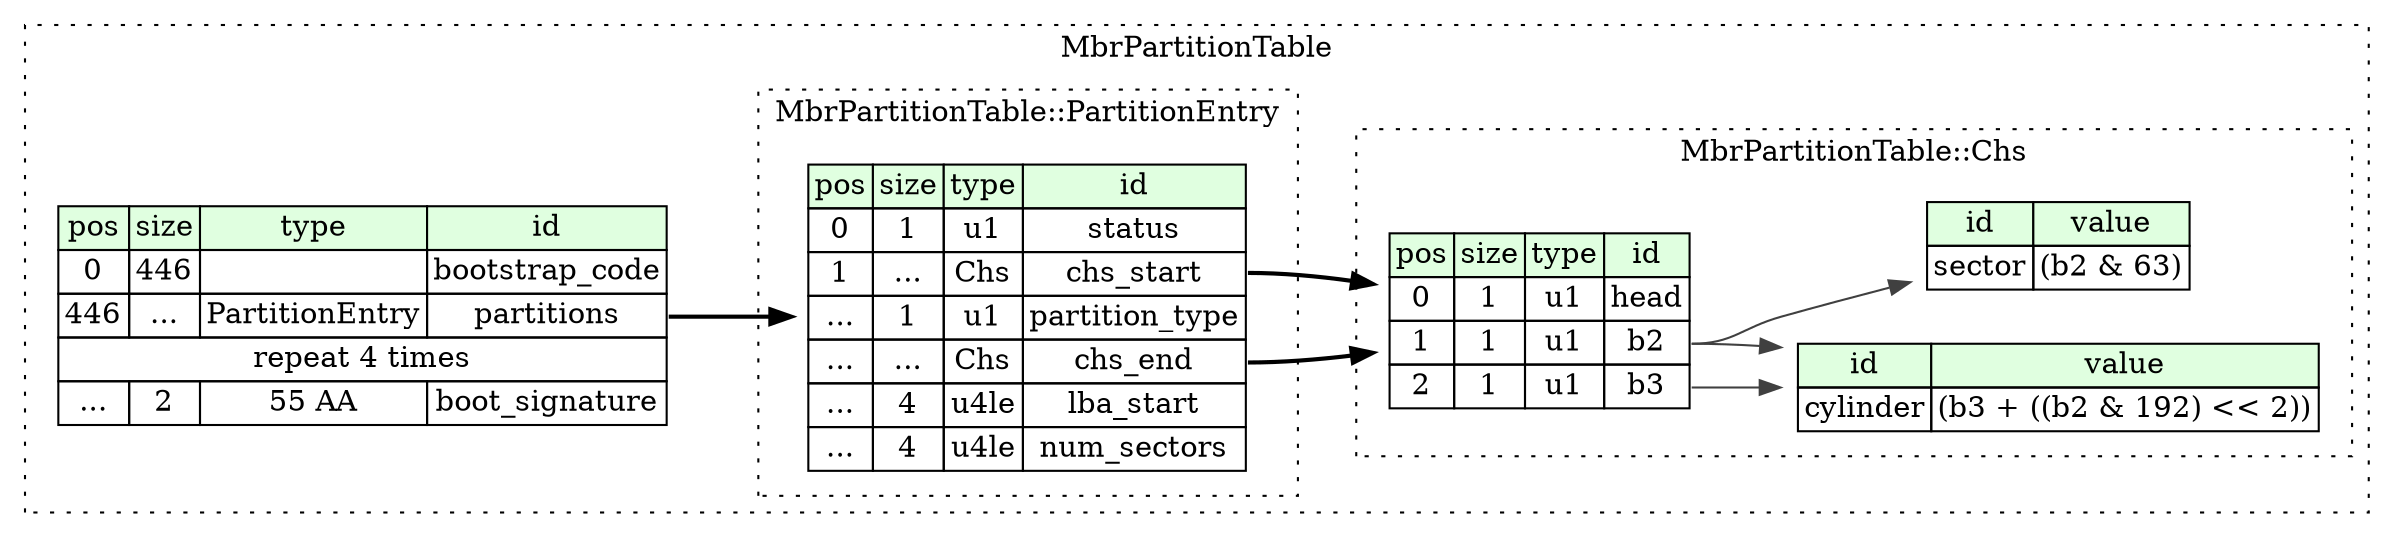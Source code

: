 digraph {
	rankdir=LR;
	node [shape=plaintext];
	subgraph cluster__mbr_partition_table {
		label="MbrPartitionTable";
		graph[style=dotted];

		mbr_partition_table__seq [label=<<TABLE BORDER="0" CELLBORDER="1" CELLSPACING="0">
			<TR><TD BGCOLOR="#E0FFE0">pos</TD><TD BGCOLOR="#E0FFE0">size</TD><TD BGCOLOR="#E0FFE0">type</TD><TD BGCOLOR="#E0FFE0">id</TD></TR>
			<TR><TD PORT="bootstrap_code_pos">0</TD><TD PORT="bootstrap_code_size">446</TD><TD></TD><TD PORT="bootstrap_code_type">bootstrap_code</TD></TR>
			<TR><TD PORT="partitions_pos">446</TD><TD PORT="partitions_size">...</TD><TD>PartitionEntry</TD><TD PORT="partitions_type">partitions</TD></TR>
			<TR><TD COLSPAN="4" PORT="partitions__repeat">repeat 4 times</TD></TR>
			<TR><TD PORT="boot_signature_pos">...</TD><TD PORT="boot_signature_size">2</TD><TD>55 AA</TD><TD PORT="boot_signature_type">boot_signature</TD></TR>
		</TABLE>>];
		subgraph cluster__partition_entry {
			label="MbrPartitionTable::PartitionEntry";
			graph[style=dotted];

			partition_entry__seq [label=<<TABLE BORDER="0" CELLBORDER="1" CELLSPACING="0">
				<TR><TD BGCOLOR="#E0FFE0">pos</TD><TD BGCOLOR="#E0FFE0">size</TD><TD BGCOLOR="#E0FFE0">type</TD><TD BGCOLOR="#E0FFE0">id</TD></TR>
				<TR><TD PORT="status_pos">0</TD><TD PORT="status_size">1</TD><TD>u1</TD><TD PORT="status_type">status</TD></TR>
				<TR><TD PORT="chs_start_pos">1</TD><TD PORT="chs_start_size">...</TD><TD>Chs</TD><TD PORT="chs_start_type">chs_start</TD></TR>
				<TR><TD PORT="partition_type_pos">...</TD><TD PORT="partition_type_size">1</TD><TD>u1</TD><TD PORT="partition_type_type">partition_type</TD></TR>
				<TR><TD PORT="chs_end_pos">...</TD><TD PORT="chs_end_size">...</TD><TD>Chs</TD><TD PORT="chs_end_type">chs_end</TD></TR>
				<TR><TD PORT="lba_start_pos">...</TD><TD PORT="lba_start_size">4</TD><TD>u4le</TD><TD PORT="lba_start_type">lba_start</TD></TR>
				<TR><TD PORT="num_sectors_pos">...</TD><TD PORT="num_sectors_size">4</TD><TD>u4le</TD><TD PORT="num_sectors_type">num_sectors</TD></TR>
			</TABLE>>];
		}
		subgraph cluster__chs {
			label="MbrPartitionTable::Chs";
			graph[style=dotted];

			chs__seq [label=<<TABLE BORDER="0" CELLBORDER="1" CELLSPACING="0">
				<TR><TD BGCOLOR="#E0FFE0">pos</TD><TD BGCOLOR="#E0FFE0">size</TD><TD BGCOLOR="#E0FFE0">type</TD><TD BGCOLOR="#E0FFE0">id</TD></TR>
				<TR><TD PORT="head_pos">0</TD><TD PORT="head_size">1</TD><TD>u1</TD><TD PORT="head_type">head</TD></TR>
				<TR><TD PORT="b2_pos">1</TD><TD PORT="b2_size">1</TD><TD>u1</TD><TD PORT="b2_type">b2</TD></TR>
				<TR><TD PORT="b3_pos">2</TD><TD PORT="b3_size">1</TD><TD>u1</TD><TD PORT="b3_type">b3</TD></TR>
			</TABLE>>];
			chs__inst__sector [label=<<TABLE BORDER="0" CELLBORDER="1" CELLSPACING="0">
				<TR><TD BGCOLOR="#E0FFE0">id</TD><TD BGCOLOR="#E0FFE0">value</TD></TR>
				<TR><TD>sector</TD><TD>(b2 &amp; 63)</TD></TR>
			</TABLE>>];
			chs__inst__cylinder [label=<<TABLE BORDER="0" CELLBORDER="1" CELLSPACING="0">
				<TR><TD BGCOLOR="#E0FFE0">id</TD><TD BGCOLOR="#E0FFE0">value</TD></TR>
				<TR><TD>cylinder</TD><TD>(b3 + ((b2 &amp; 192) &lt;&lt; 2))</TD></TR>
			</TABLE>>];
		}
	}
	mbr_partition_table__seq:partitions_type -> partition_entry__seq [style=bold];
	partition_entry__seq:chs_start_type -> chs__seq [style=bold];
	partition_entry__seq:chs_end_type -> chs__seq [style=bold];
	chs__seq:b2_type -> chs__inst__sector [color="#404040"];
	chs__seq:b3_type -> chs__inst__cylinder [color="#404040"];
	chs__seq:b2_type -> chs__inst__cylinder [color="#404040"];
}

